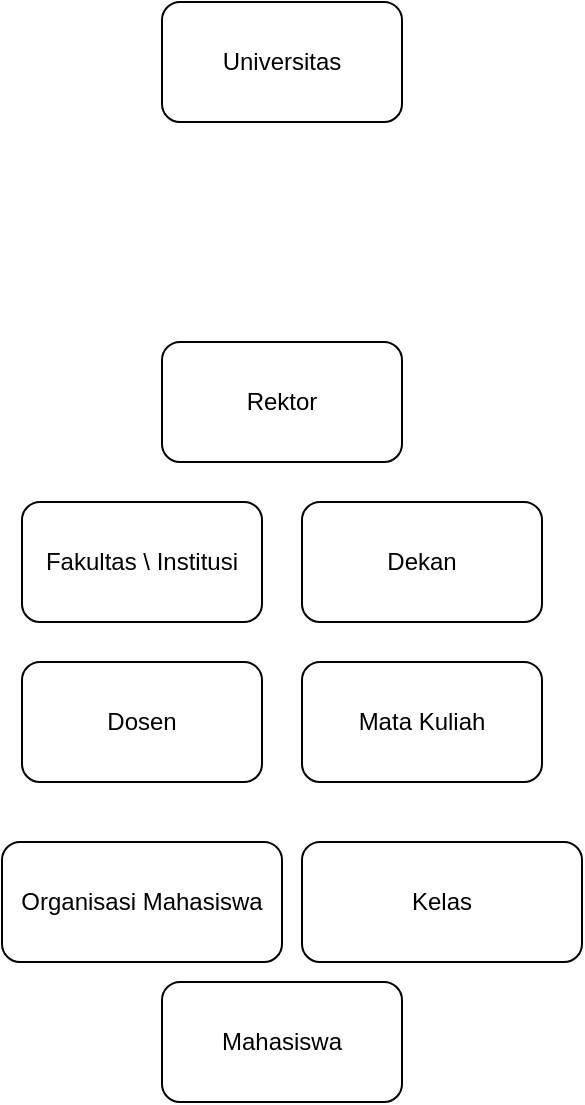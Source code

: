 <mxfile version="24.7.17">
  <diagram name="Page-1" id="ThmkUUVYPYy3i6wsVlc3">
    <mxGraphModel dx="880" dy="468" grid="1" gridSize="10" guides="1" tooltips="1" connect="1" arrows="1" fold="1" page="1" pageScale="1" pageWidth="850" pageHeight="1100" math="0" shadow="0">
      <root>
        <mxCell id="0" />
        <mxCell id="1" parent="0" />
        <mxCell id="HONvHWcM4jDLqX-yx-rh-18" value="Mahasiswa" style="rounded=1;whiteSpace=wrap;html=1;" vertex="1" parent="1">
          <mxGeometry x="270" y="610" width="120" height="60" as="geometry" />
        </mxCell>
        <mxCell id="HONvHWcM4jDLqX-yx-rh-19" value="Dosen" style="rounded=1;whiteSpace=wrap;html=1;" vertex="1" parent="1">
          <mxGeometry x="200" y="450" width="120" height="60" as="geometry" />
        </mxCell>
        <mxCell id="HONvHWcM4jDLqX-yx-rh-20" value="Rektor" style="rounded=1;whiteSpace=wrap;html=1;" vertex="1" parent="1">
          <mxGeometry x="270" y="290" width="120" height="60" as="geometry" />
        </mxCell>
        <mxCell id="HONvHWcM4jDLqX-yx-rh-21" value="Fakultas \ Institusi" style="rounded=1;whiteSpace=wrap;html=1;" vertex="1" parent="1">
          <mxGeometry x="200" y="370" width="120" height="60" as="geometry" />
        </mxCell>
        <mxCell id="HONvHWcM4jDLqX-yx-rh-22" value="Universitas" style="rounded=1;whiteSpace=wrap;html=1;" vertex="1" parent="1">
          <mxGeometry x="270" y="120" width="120" height="60" as="geometry" />
        </mxCell>
        <mxCell id="HONvHWcM4jDLqX-yx-rh-23" value="Organisasi Mahasiswa" style="rounded=1;whiteSpace=wrap;html=1;" vertex="1" parent="1">
          <mxGeometry x="190" y="540" width="140" height="60" as="geometry" />
        </mxCell>
        <mxCell id="HONvHWcM4jDLqX-yx-rh-24" value="Mata Kuliah" style="rounded=1;whiteSpace=wrap;html=1;" vertex="1" parent="1">
          <mxGeometry x="340" y="450" width="120" height="60" as="geometry" />
        </mxCell>
        <mxCell id="HONvHWcM4jDLqX-yx-rh-25" value="Dekan" style="rounded=1;whiteSpace=wrap;html=1;" vertex="1" parent="1">
          <mxGeometry x="340" y="370" width="120" height="60" as="geometry" />
        </mxCell>
        <mxCell id="HONvHWcM4jDLqX-yx-rh-26" value="Kelas" style="rounded=1;whiteSpace=wrap;html=1;" vertex="1" parent="1">
          <mxGeometry x="340" y="540" width="140" height="60" as="geometry" />
        </mxCell>
      </root>
    </mxGraphModel>
  </diagram>
</mxfile>
